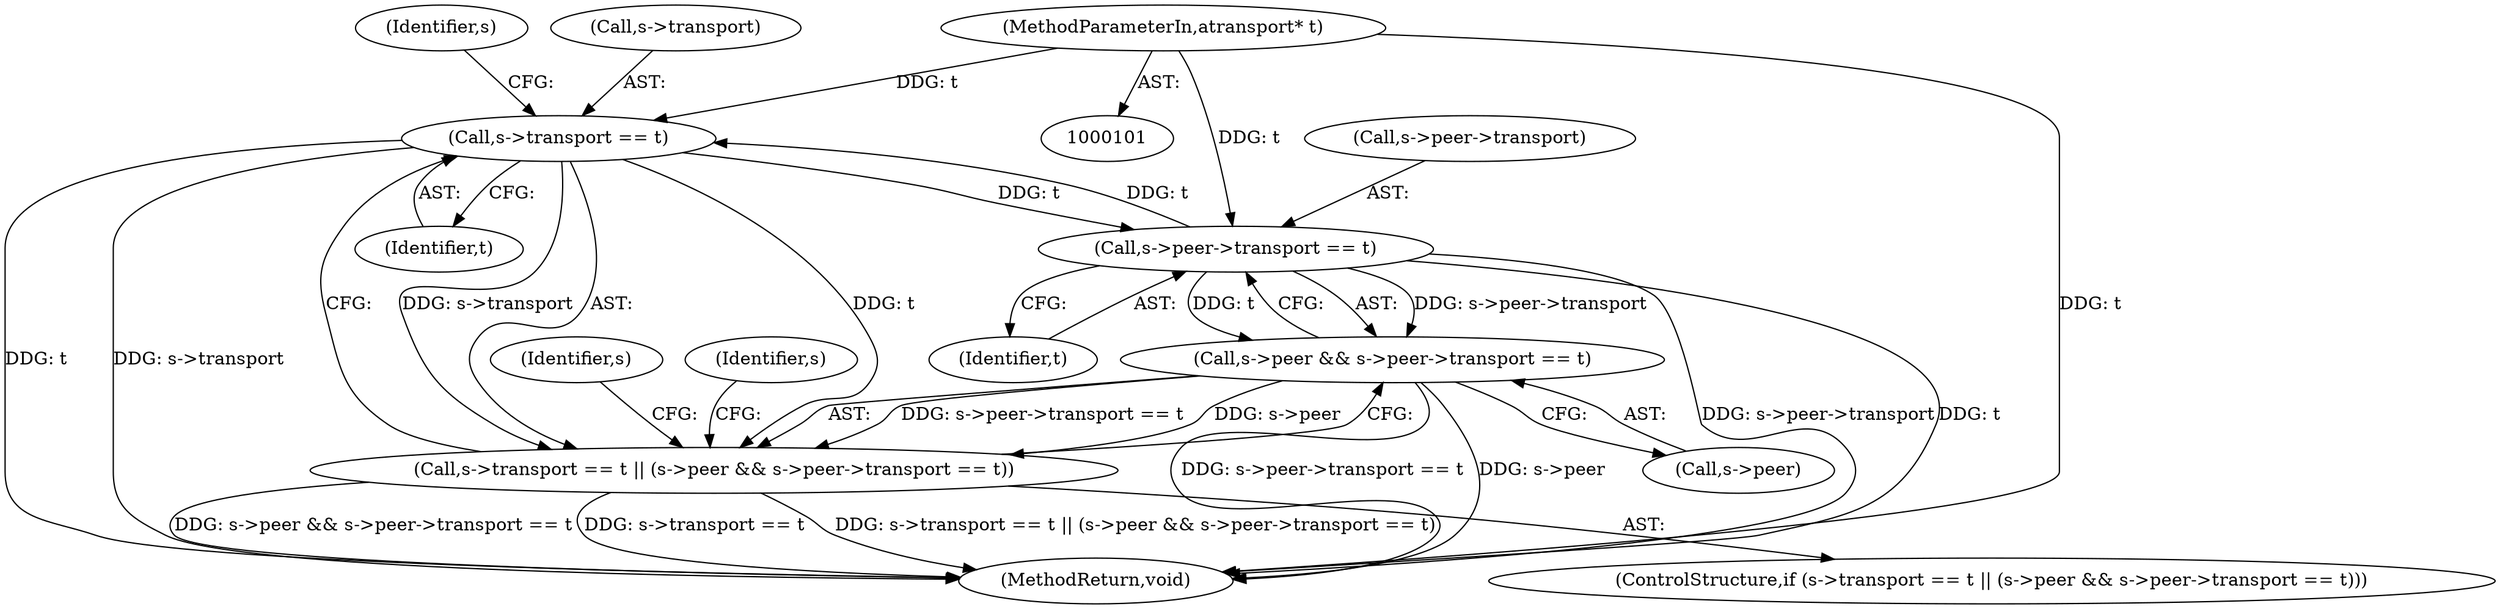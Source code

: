 digraph "0_Android_014b01706cc64dc9c2ad94a96f62e07c058d0b5d@pointer" {
"1000130" [label="(Call,s->transport == t)"];
"1000139" [label="(Call,s->peer->transport == t)"];
"1000130" [label="(Call,s->transport == t)"];
"1000102" [label="(MethodParameterIn,atransport* t)"];
"1000129" [label="(Call,s->transport == t || (s->peer && s->peer->transport == t))"];
"1000135" [label="(Call,s->peer && s->peer->transport == t)"];
"1000137" [label="(Identifier,s)"];
"1000134" [label="(Identifier,t)"];
"1000150" [label="(MethodReturn,void)"];
"1000145" [label="(Identifier,t)"];
"1000148" [label="(Identifier,s)"];
"1000135" [label="(Call,s->peer && s->peer->transport == t)"];
"1000131" [label="(Call,s->transport)"];
"1000139" [label="(Call,s->peer->transport == t)"];
"1000102" [label="(MethodParameterIn,atransport* t)"];
"1000123" [label="(Identifier,s)"];
"1000130" [label="(Call,s->transport == t)"];
"1000129" [label="(Call,s->transport == t || (s->peer && s->peer->transport == t))"];
"1000136" [label="(Call,s->peer)"];
"1000140" [label="(Call,s->peer->transport)"];
"1000128" [label="(ControlStructure,if (s->transport == t || (s->peer && s->peer->transport == t)))"];
"1000130" -> "1000129"  [label="AST: "];
"1000130" -> "1000134"  [label="CFG: "];
"1000131" -> "1000130"  [label="AST: "];
"1000134" -> "1000130"  [label="AST: "];
"1000137" -> "1000130"  [label="CFG: "];
"1000129" -> "1000130"  [label="CFG: "];
"1000130" -> "1000150"  [label="DDG: t"];
"1000130" -> "1000150"  [label="DDG: s->transport"];
"1000130" -> "1000129"  [label="DDG: s->transport"];
"1000130" -> "1000129"  [label="DDG: t"];
"1000139" -> "1000130"  [label="DDG: t"];
"1000102" -> "1000130"  [label="DDG: t"];
"1000130" -> "1000139"  [label="DDG: t"];
"1000139" -> "1000135"  [label="AST: "];
"1000139" -> "1000145"  [label="CFG: "];
"1000140" -> "1000139"  [label="AST: "];
"1000145" -> "1000139"  [label="AST: "];
"1000135" -> "1000139"  [label="CFG: "];
"1000139" -> "1000150"  [label="DDG: s->peer->transport"];
"1000139" -> "1000150"  [label="DDG: t"];
"1000139" -> "1000135"  [label="DDG: s->peer->transport"];
"1000139" -> "1000135"  [label="DDG: t"];
"1000102" -> "1000139"  [label="DDG: t"];
"1000102" -> "1000101"  [label="AST: "];
"1000102" -> "1000150"  [label="DDG: t"];
"1000129" -> "1000128"  [label="AST: "];
"1000129" -> "1000135"  [label="CFG: "];
"1000135" -> "1000129"  [label="AST: "];
"1000148" -> "1000129"  [label="CFG: "];
"1000123" -> "1000129"  [label="CFG: "];
"1000129" -> "1000150"  [label="DDG: s->transport == t"];
"1000129" -> "1000150"  [label="DDG: s->transport == t || (s->peer && s->peer->transport == t)"];
"1000129" -> "1000150"  [label="DDG: s->peer && s->peer->transport == t"];
"1000135" -> "1000129"  [label="DDG: s->peer"];
"1000135" -> "1000129"  [label="DDG: s->peer->transport == t"];
"1000135" -> "1000136"  [label="CFG: "];
"1000136" -> "1000135"  [label="AST: "];
"1000135" -> "1000150"  [label="DDG: s->peer->transport == t"];
"1000135" -> "1000150"  [label="DDG: s->peer"];
}
